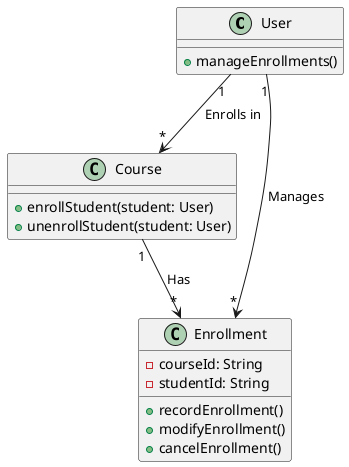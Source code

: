 @startuml
class User {
    + manageEnrollments()
}
class Course {
    + enrollStudent(student: User)
    + unenrollStudent(student: User)
}
class Enrollment {
    - courseId: String
    - studentId: String
    + recordEnrollment()
    + modifyEnrollment()
    + cancelEnrollment()
}

User "1" --> "*" Course : Enrolls in
User "1" --> "*" Enrollment : Manages
Course "1" --> "*" Enrollment : Has
@enduml